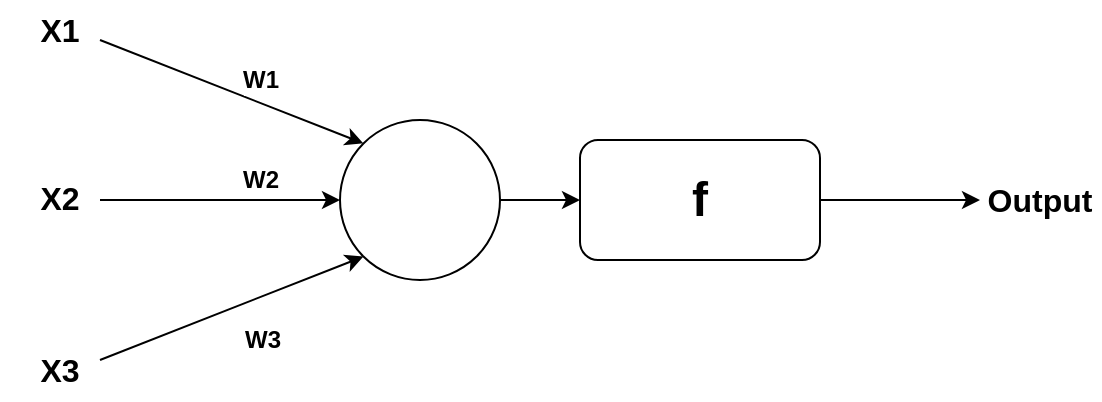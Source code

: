 <mxfile version="16.5.2" type="device"><diagram id="4HLHlg-bKp8ah8iUfdN-" name="Page-1"><mxGraphModel dx="1038" dy="571" grid="1" gridSize="10" guides="1" tooltips="1" connect="1" arrows="1" fold="1" page="1" pageScale="1" pageWidth="827" pageHeight="1169" math="0" shadow="0"><root><mxCell id="0"/><mxCell id="1" parent="0"/><mxCell id="YfM41KmlY75CEyFhIVvD-1" value="" style="ellipse;whiteSpace=wrap;html=1;aspect=fixed;" vertex="1" parent="1"><mxGeometry x="320" y="240" width="80" height="80" as="geometry"/></mxCell><mxCell id="YfM41KmlY75CEyFhIVvD-2" value="" style="shape=image;html=1;verticalAlign=top;verticalLabelPosition=bottom;labelBackgroundColor=#ffffff;imageAspect=0;aspect=fixed;image=https://cdn2.iconfinder.com/data/icons/crystalproject/Open-Office-Icons/stock_sum-16.png;imageBackground=none;" vertex="1" parent="1"><mxGeometry x="346" y="266" width="28" height="28" as="geometry"/></mxCell><mxCell id="YfM41KmlY75CEyFhIVvD-3" value="" style="endArrow=classic;html=1;rounded=0;entryX=0;entryY=0.5;entryDx=0;entryDy=0;fontStyle=1;fontSize=15;" edge="1" parent="1" target="YfM41KmlY75CEyFhIVvD-1"><mxGeometry width="50" height="50" relative="1" as="geometry"><mxPoint x="200" y="280" as="sourcePoint"/><mxPoint x="220" y="260" as="targetPoint"/></mxGeometry></mxCell><mxCell id="YfM41KmlY75CEyFhIVvD-7" value="W2" style="edgeLabel;html=1;align=center;verticalAlign=middle;resizable=0;points=[];fontStyle=1;fontSize=12;" vertex="1" connectable="0" parent="YfM41KmlY75CEyFhIVvD-3"><mxGeometry x="-0.353" y="-4" relative="1" as="geometry"><mxPoint x="41" y="-14" as="offset"/></mxGeometry></mxCell><mxCell id="YfM41KmlY75CEyFhIVvD-4" value="" style="endArrow=classic;html=1;rounded=0;entryX=0;entryY=0;entryDx=0;entryDy=0;fontStyle=1;fontSize=15;" edge="1" parent="1" target="YfM41KmlY75CEyFhIVvD-1"><mxGeometry width="50" height="50" relative="1" as="geometry"><mxPoint x="200" y="200" as="sourcePoint"/><mxPoint x="330" y="290" as="targetPoint"/></mxGeometry></mxCell><mxCell id="YfM41KmlY75CEyFhIVvD-8" value="W1" style="edgeLabel;html=1;align=center;verticalAlign=middle;resizable=0;points=[];fontStyle=1;fontSize=12;" vertex="1" connectable="0" parent="YfM41KmlY75CEyFhIVvD-4"><mxGeometry x="-0.178" y="2" relative="1" as="geometry"><mxPoint x="25" as="offset"/></mxGeometry></mxCell><mxCell id="YfM41KmlY75CEyFhIVvD-5" value="" style="endArrow=classic;html=1;rounded=0;entryX=0;entryY=1;entryDx=0;entryDy=0;fontStyle=1;fontSize=15;" edge="1" parent="1" target="YfM41KmlY75CEyFhIVvD-1"><mxGeometry width="50" height="50" relative="1" as="geometry"><mxPoint x="200" y="360" as="sourcePoint"/><mxPoint x="340" y="300" as="targetPoint"/></mxGeometry></mxCell><mxCell id="YfM41KmlY75CEyFhIVvD-9" value="W3" style="edgeLabel;html=1;align=center;verticalAlign=middle;resizable=0;points=[];fontStyle=1;fontSize=12;" vertex="1" connectable="0" parent="YfM41KmlY75CEyFhIVvD-5"><mxGeometry x="0.262" y="1" relative="1" as="geometry"><mxPoint x="-2" y="23" as="offset"/></mxGeometry></mxCell><mxCell id="YfM41KmlY75CEyFhIVvD-11" value="X1" style="text;html=1;strokeColor=none;fillColor=none;align=center;verticalAlign=middle;whiteSpace=wrap;rounded=0;fontStyle=1;fontSize=16;" vertex="1" parent="1"><mxGeometry x="150" y="180" width="60" height="30" as="geometry"/></mxCell><mxCell id="YfM41KmlY75CEyFhIVvD-12" value="X2" style="text;html=1;strokeColor=none;fillColor=none;align=center;verticalAlign=middle;whiteSpace=wrap;rounded=0;fontStyle=1;fontSize=16;" vertex="1" parent="1"><mxGeometry x="150" y="264" width="60" height="30" as="geometry"/></mxCell><mxCell id="YfM41KmlY75CEyFhIVvD-13" value="X3" style="text;html=1;strokeColor=none;fillColor=none;align=center;verticalAlign=middle;whiteSpace=wrap;rounded=0;fontStyle=1;fontSize=16;" vertex="1" parent="1"><mxGeometry x="150" y="350" width="60" height="30" as="geometry"/></mxCell><mxCell id="YfM41KmlY75CEyFhIVvD-14" value="" style="endArrow=classic;html=1;rounded=0;exitX=1;exitY=0.5;exitDx=0;exitDy=0;entryX=0;entryY=0.5;entryDx=0;entryDy=0;" edge="1" parent="1" source="YfM41KmlY75CEyFhIVvD-1" target="YfM41KmlY75CEyFhIVvD-15"><mxGeometry width="50" height="50" relative="1" as="geometry"><mxPoint x="500" y="290" as="sourcePoint"/><mxPoint x="440" y="330" as="targetPoint"/></mxGeometry></mxCell><mxCell id="YfM41KmlY75CEyFhIVvD-16" style="edgeStyle=orthogonalEdgeStyle;rounded=0;orthogonalLoop=1;jettySize=auto;html=1;fontSize=16;entryX=0;entryY=0.5;entryDx=0;entryDy=0;" edge="1" parent="1" source="YfM41KmlY75CEyFhIVvD-15" target="YfM41KmlY75CEyFhIVvD-18"><mxGeometry relative="1" as="geometry"><mxPoint x="600" y="280" as="targetPoint"/></mxGeometry></mxCell><mxCell id="YfM41KmlY75CEyFhIVvD-15" value="f" style="rounded=1;whiteSpace=wrap;html=1;fontSize=24;fontStyle=1" vertex="1" parent="1"><mxGeometry x="440" y="250" width="120" height="60" as="geometry"/></mxCell><mxCell id="YfM41KmlY75CEyFhIVvD-18" value="Output" style="text;html=1;strokeColor=none;fillColor=none;align=center;verticalAlign=middle;whiteSpace=wrap;rounded=0;fontStyle=1;fontSize=16;" vertex="1" parent="1"><mxGeometry x="640" y="265" width="60" height="30" as="geometry"/></mxCell></root></mxGraphModel></diagram></mxfile>